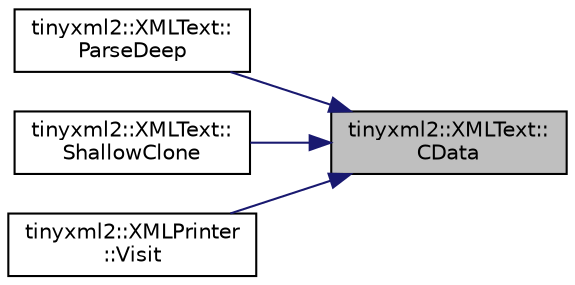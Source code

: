 digraph "tinyxml2::XMLText::CData"
{
 // LATEX_PDF_SIZE
  edge [fontname="Helvetica",fontsize="10",labelfontname="Helvetica",labelfontsize="10"];
  node [fontname="Helvetica",fontsize="10",shape=record];
  rankdir="RL";
  Node1 [label="tinyxml2::XMLText::\lCData",height=0.2,width=0.4,color="black", fillcolor="grey75", style="filled", fontcolor="black",tooltip="Returns true if this is a CDATA text element."];
  Node1 -> Node2 [dir="back",color="midnightblue",fontsize="10",style="solid",fontname="Helvetica"];
  Node2 [label="tinyxml2::XMLText::\lParseDeep",height=0.2,width=0.4,color="black", fillcolor="white", style="filled",URL="$classtinyxml2_1_1XMLText.html#af3b93344f1183482e1683f5922ac9c68",tooltip=" "];
  Node1 -> Node3 [dir="back",color="midnightblue",fontsize="10",style="solid",fontname="Helvetica"];
  Node3 [label="tinyxml2::XMLText::\lShallowClone",height=0.2,width=0.4,color="black", fillcolor="white", style="filled",URL="$classtinyxml2_1_1XMLText.html#a86d265c93152726c8c6831e9594840e6",tooltip=" "];
  Node1 -> Node4 [dir="back",color="midnightblue",fontsize="10",style="solid",fontname="Helvetica"];
  Node4 [label="tinyxml2::XMLPrinter\l::Visit",height=0.2,width=0.4,color="black", fillcolor="white", style="filled",URL="$classtinyxml2_1_1XMLPrinter.html#adc0e42b4f6fcb90a95630c79575d030b",tooltip="Visit a text node."];
}
